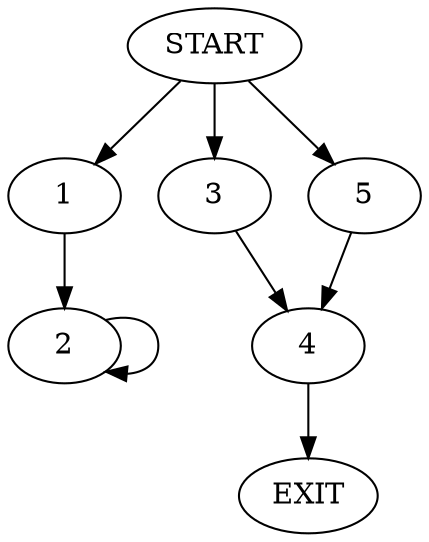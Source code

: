 digraph {
0 [label="START"]
6 [label="EXIT"]
0 -> 1
1 -> 2
2 -> 2
0 -> 3
3 -> 4
4 -> 6
0 -> 5
5 -> 4
}
